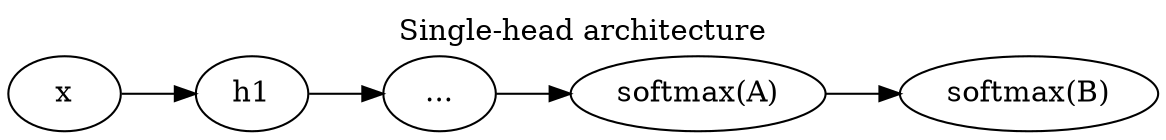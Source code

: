 digraph "ann_singlehead" { 
    graph [dpi = 300];
    // Label properies 
    label = "Single-head architecture"
    labelloc = "top"
    
    // Make graph vertical 
    rankdir = "LR"

    // Defining nodes
    input [label = "x"]
    hidden1 [label = "h1"]
    hidden2 [label = "..."]
    outA [label = "softmax(A)"]
    outB [label = "softmax(B)"]

    // Defining connections
    input -> hidden1
    hidden1 -> hidden2
    hidden2 -> outA
    outA -> outB 
}